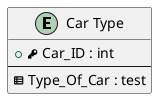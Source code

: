 @startuml
entity "Car Type" as carType
{
  + <&key> Car_ID : int
  --
  <&spreadsheet> Type_Of_Car : test
}
@enduml
